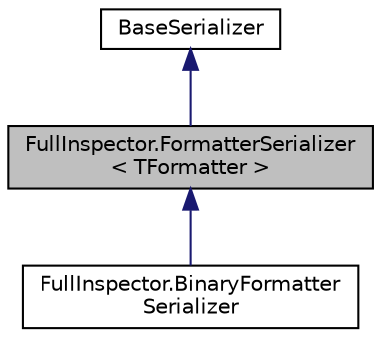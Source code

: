 digraph "FullInspector.FormatterSerializer&lt; TFormatter &gt;"
{
  edge [fontname="Helvetica",fontsize="10",labelfontname="Helvetica",labelfontsize="10"];
  node [fontname="Helvetica",fontsize="10",shape=record];
  Node1 [label="FullInspector.FormatterSerializer\l\< TFormatter \>",height=0.2,width=0.4,color="black", fillcolor="grey75", style="filled" fontcolor="black"];
  Node2 -> Node1 [dir="back",color="midnightblue",fontsize="10",style="solid",fontname="Helvetica"];
  Node2 [label="BaseSerializer",height=0.2,width=0.4,color="black", fillcolor="white", style="filled",URL="$class_full_inspector_1_1_base_serializer.html",tooltip="The core API that is used for serializing and deserializing objects. "];
  Node1 -> Node3 [dir="back",color="midnightblue",fontsize="10",style="solid",fontname="Helvetica"];
  Node3 [label="FullInspector.BinaryFormatter\lSerializer",height=0.2,width=0.4,color="black", fillcolor="white", style="filled",URL="$class_full_inspector_1_1_binary_formatter_serializer.html",tooltip="Predefine the BinaryFormatterSerializer for convenience. This is just a FormatterSerialize using a Bi..."];
}
